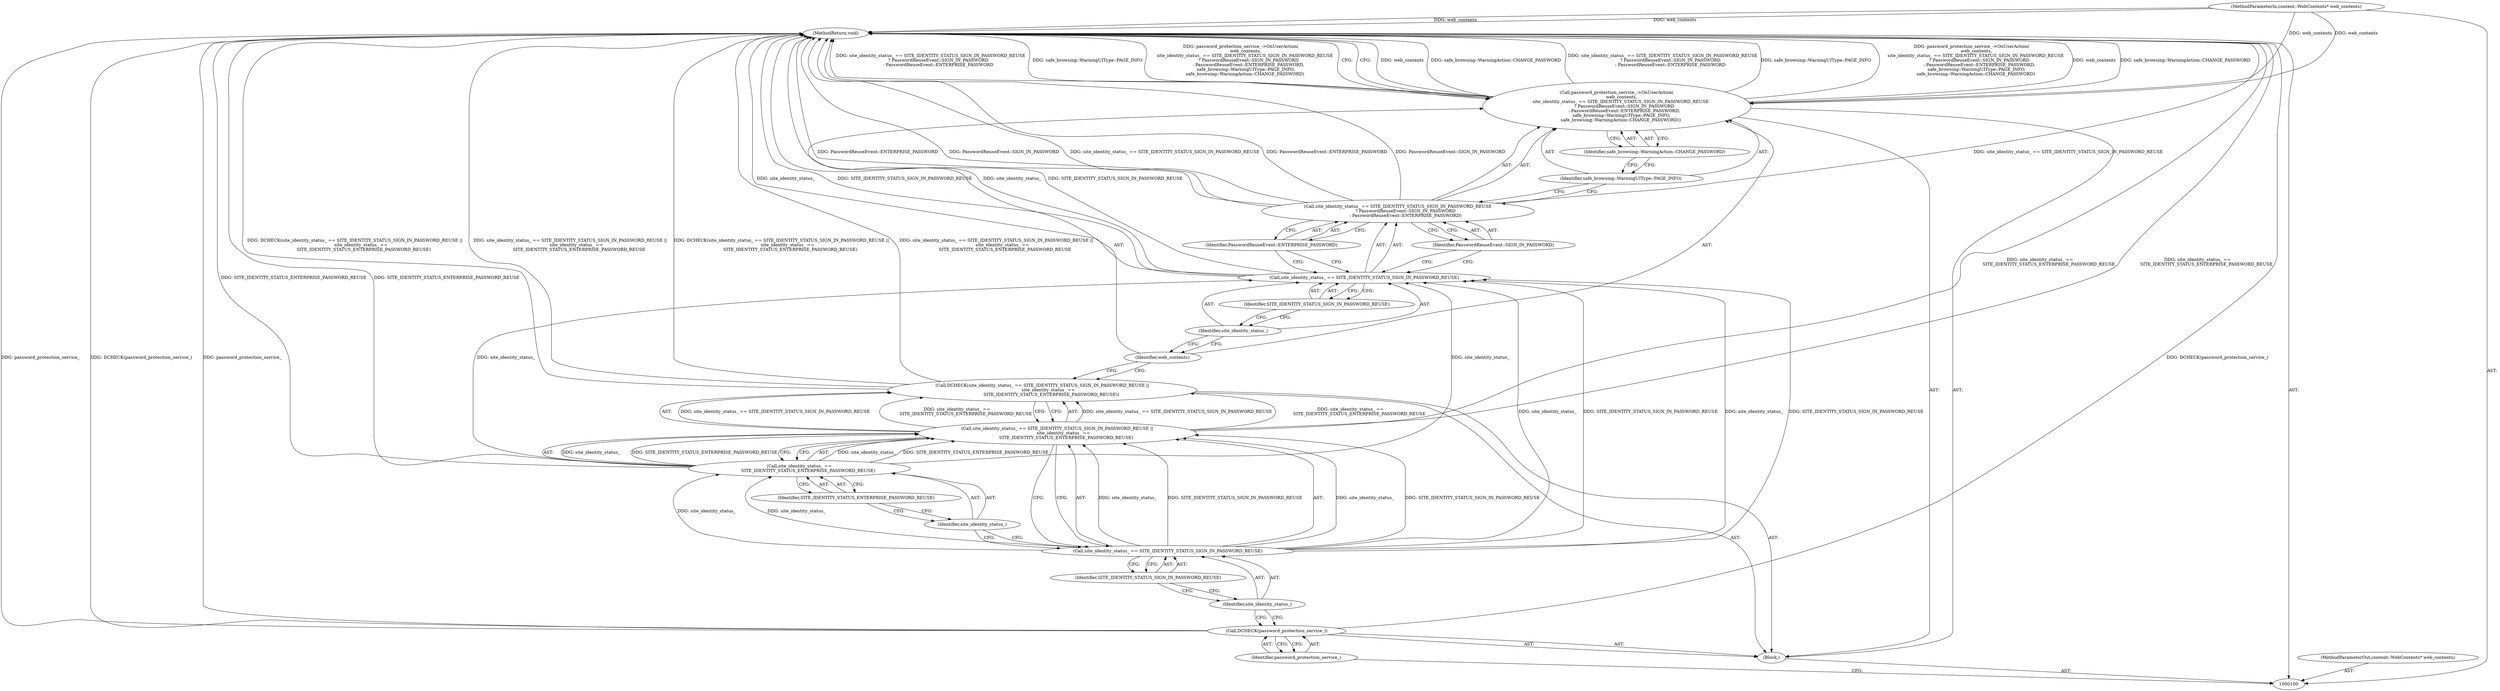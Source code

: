 digraph "0_Chrome_7cde8513c12a6e8ec5d1d1eb1cfd078d9adad3ef_1" {
"1000123" [label="(MethodReturn,void)"];
"1000118" [label="(Identifier,SITE_IDENTITY_STATUS_SIGN_IN_PASSWORD_REUSE)"];
"1000115" [label="(Call,site_identity_status_ == SITE_IDENTITY_STATUS_SIGN_IN_PASSWORD_REUSE\n           ? PasswordReuseEvent::SIGN_IN_PASSWORD\n           : PasswordReuseEvent::ENTERPRISE_PASSWORD)"];
"1000116" [label="(Call,site_identity_status_ == SITE_IDENTITY_STATUS_SIGN_IN_PASSWORD_REUSE)"];
"1000117" [label="(Identifier,site_identity_status_)"];
"1000119" [label="(Identifier,PasswordReuseEvent::SIGN_IN_PASSWORD)"];
"1000120" [label="(Identifier,PasswordReuseEvent::ENTERPRISE_PASSWORD)"];
"1000121" [label="(Identifier,safe_browsing::WarningUIType::PAGE_INFO)"];
"1000122" [label="(Identifier,safe_browsing::WarningAction::CHANGE_PASSWORD)"];
"1000102" [label="(Block,)"];
"1000101" [label="(MethodParameterIn,content::WebContents* web_contents)"];
"1000155" [label="(MethodParameterOut,content::WebContents* web_contents)"];
"1000104" [label="(Identifier,password_protection_service_)"];
"1000103" [label="(Call,DCHECK(password_protection_service_))"];
"1000105" [label="(Call,DCHECK(site_identity_status_ == SITE_IDENTITY_STATUS_SIGN_IN_PASSWORD_REUSE ||\n         site_identity_status_ ==\n             SITE_IDENTITY_STATUS_ENTERPRISE_PASSWORD_REUSE))"];
"1000109" [label="(Identifier,SITE_IDENTITY_STATUS_SIGN_IN_PASSWORD_REUSE)"];
"1000106" [label="(Call,site_identity_status_ == SITE_IDENTITY_STATUS_SIGN_IN_PASSWORD_REUSE ||\n         site_identity_status_ ==\n             SITE_IDENTITY_STATUS_ENTERPRISE_PASSWORD_REUSE)"];
"1000107" [label="(Call,site_identity_status_ == SITE_IDENTITY_STATUS_SIGN_IN_PASSWORD_REUSE)"];
"1000108" [label="(Identifier,site_identity_status_)"];
"1000110" [label="(Call,site_identity_status_ ==\n             SITE_IDENTITY_STATUS_ENTERPRISE_PASSWORD_REUSE)"];
"1000111" [label="(Identifier,site_identity_status_)"];
"1000112" [label="(Identifier,SITE_IDENTITY_STATUS_ENTERPRISE_PASSWORD_REUSE)"];
"1000113" [label="(Call,password_protection_service_->OnUserAction(\n       web_contents,\n      site_identity_status_ == SITE_IDENTITY_STATUS_SIGN_IN_PASSWORD_REUSE\n           ? PasswordReuseEvent::SIGN_IN_PASSWORD\n           : PasswordReuseEvent::ENTERPRISE_PASSWORD,\n       safe_browsing::WarningUIType::PAGE_INFO,\n      safe_browsing::WarningAction::CHANGE_PASSWORD))"];
"1000114" [label="(Identifier,web_contents)"];
"1000123" -> "1000100"  [label="AST: "];
"1000123" -> "1000113"  [label="CFG: "];
"1000116" -> "1000123"  [label="DDG: site_identity_status_"];
"1000116" -> "1000123"  [label="DDG: SITE_IDENTITY_STATUS_SIGN_IN_PASSWORD_REUSE"];
"1000103" -> "1000123"  [label="DDG: password_protection_service_"];
"1000103" -> "1000123"  [label="DDG: DCHECK(password_protection_service_)"];
"1000105" -> "1000123"  [label="DDG: DCHECK(site_identity_status_ == SITE_IDENTITY_STATUS_SIGN_IN_PASSWORD_REUSE ||\n         site_identity_status_ ==\n             SITE_IDENTITY_STATUS_ENTERPRISE_PASSWORD_REUSE)"];
"1000105" -> "1000123"  [label="DDG: site_identity_status_ == SITE_IDENTITY_STATUS_SIGN_IN_PASSWORD_REUSE ||\n         site_identity_status_ ==\n             SITE_IDENTITY_STATUS_ENTERPRISE_PASSWORD_REUSE"];
"1000113" -> "1000123"  [label="DDG: web_contents"];
"1000113" -> "1000123"  [label="DDG: safe_browsing::WarningAction::CHANGE_PASSWORD"];
"1000113" -> "1000123"  [label="DDG: site_identity_status_ == SITE_IDENTITY_STATUS_SIGN_IN_PASSWORD_REUSE\n           ? PasswordReuseEvent::SIGN_IN_PASSWORD\n           : PasswordReuseEvent::ENTERPRISE_PASSWORD"];
"1000113" -> "1000123"  [label="DDG: safe_browsing::WarningUIType::PAGE_INFO"];
"1000113" -> "1000123"  [label="DDG: password_protection_service_->OnUserAction(\n       web_contents,\n      site_identity_status_ == SITE_IDENTITY_STATUS_SIGN_IN_PASSWORD_REUSE\n           ? PasswordReuseEvent::SIGN_IN_PASSWORD\n           : PasswordReuseEvent::ENTERPRISE_PASSWORD,\n       safe_browsing::WarningUIType::PAGE_INFO,\n      safe_browsing::WarningAction::CHANGE_PASSWORD)"];
"1000110" -> "1000123"  [label="DDG: SITE_IDENTITY_STATUS_ENTERPRISE_PASSWORD_REUSE"];
"1000115" -> "1000123"  [label="DDG: PasswordReuseEvent::SIGN_IN_PASSWORD"];
"1000115" -> "1000123"  [label="DDG: site_identity_status_ == SITE_IDENTITY_STATUS_SIGN_IN_PASSWORD_REUSE"];
"1000115" -> "1000123"  [label="DDG: PasswordReuseEvent::ENTERPRISE_PASSWORD"];
"1000101" -> "1000123"  [label="DDG: web_contents"];
"1000106" -> "1000123"  [label="DDG: site_identity_status_ ==\n             SITE_IDENTITY_STATUS_ENTERPRISE_PASSWORD_REUSE"];
"1000118" -> "1000116"  [label="AST: "];
"1000118" -> "1000117"  [label="CFG: "];
"1000116" -> "1000118"  [label="CFG: "];
"1000115" -> "1000113"  [label="AST: "];
"1000115" -> "1000119"  [label="CFG: "];
"1000115" -> "1000120"  [label="CFG: "];
"1000116" -> "1000115"  [label="AST: "];
"1000119" -> "1000115"  [label="AST: "];
"1000120" -> "1000115"  [label="AST: "];
"1000121" -> "1000115"  [label="CFG: "];
"1000115" -> "1000123"  [label="DDG: PasswordReuseEvent::SIGN_IN_PASSWORD"];
"1000115" -> "1000123"  [label="DDG: site_identity_status_ == SITE_IDENTITY_STATUS_SIGN_IN_PASSWORD_REUSE"];
"1000115" -> "1000123"  [label="DDG: PasswordReuseEvent::ENTERPRISE_PASSWORD"];
"1000116" -> "1000115"  [label="AST: "];
"1000116" -> "1000118"  [label="CFG: "];
"1000117" -> "1000116"  [label="AST: "];
"1000118" -> "1000116"  [label="AST: "];
"1000119" -> "1000116"  [label="CFG: "];
"1000120" -> "1000116"  [label="CFG: "];
"1000116" -> "1000123"  [label="DDG: site_identity_status_"];
"1000116" -> "1000123"  [label="DDG: SITE_IDENTITY_STATUS_SIGN_IN_PASSWORD_REUSE"];
"1000107" -> "1000116"  [label="DDG: site_identity_status_"];
"1000107" -> "1000116"  [label="DDG: SITE_IDENTITY_STATUS_SIGN_IN_PASSWORD_REUSE"];
"1000110" -> "1000116"  [label="DDG: site_identity_status_"];
"1000117" -> "1000116"  [label="AST: "];
"1000117" -> "1000114"  [label="CFG: "];
"1000118" -> "1000117"  [label="CFG: "];
"1000119" -> "1000115"  [label="AST: "];
"1000119" -> "1000116"  [label="CFG: "];
"1000115" -> "1000119"  [label="CFG: "];
"1000120" -> "1000115"  [label="AST: "];
"1000120" -> "1000116"  [label="CFG: "];
"1000115" -> "1000120"  [label="CFG: "];
"1000121" -> "1000113"  [label="AST: "];
"1000121" -> "1000115"  [label="CFG: "];
"1000122" -> "1000121"  [label="CFG: "];
"1000122" -> "1000113"  [label="AST: "];
"1000122" -> "1000121"  [label="CFG: "];
"1000113" -> "1000122"  [label="CFG: "];
"1000102" -> "1000100"  [label="AST: "];
"1000103" -> "1000102"  [label="AST: "];
"1000105" -> "1000102"  [label="AST: "];
"1000113" -> "1000102"  [label="AST: "];
"1000101" -> "1000100"  [label="AST: "];
"1000101" -> "1000123"  [label="DDG: web_contents"];
"1000101" -> "1000113"  [label="DDG: web_contents"];
"1000155" -> "1000100"  [label="AST: "];
"1000104" -> "1000103"  [label="AST: "];
"1000104" -> "1000100"  [label="CFG: "];
"1000103" -> "1000104"  [label="CFG: "];
"1000103" -> "1000102"  [label="AST: "];
"1000103" -> "1000104"  [label="CFG: "];
"1000104" -> "1000103"  [label="AST: "];
"1000108" -> "1000103"  [label="CFG: "];
"1000103" -> "1000123"  [label="DDG: password_protection_service_"];
"1000103" -> "1000123"  [label="DDG: DCHECK(password_protection_service_)"];
"1000105" -> "1000102"  [label="AST: "];
"1000105" -> "1000106"  [label="CFG: "];
"1000106" -> "1000105"  [label="AST: "];
"1000114" -> "1000105"  [label="CFG: "];
"1000105" -> "1000123"  [label="DDG: DCHECK(site_identity_status_ == SITE_IDENTITY_STATUS_SIGN_IN_PASSWORD_REUSE ||\n         site_identity_status_ ==\n             SITE_IDENTITY_STATUS_ENTERPRISE_PASSWORD_REUSE)"];
"1000105" -> "1000123"  [label="DDG: site_identity_status_ == SITE_IDENTITY_STATUS_SIGN_IN_PASSWORD_REUSE ||\n         site_identity_status_ ==\n             SITE_IDENTITY_STATUS_ENTERPRISE_PASSWORD_REUSE"];
"1000106" -> "1000105"  [label="DDG: site_identity_status_ == SITE_IDENTITY_STATUS_SIGN_IN_PASSWORD_REUSE"];
"1000106" -> "1000105"  [label="DDG: site_identity_status_ ==\n             SITE_IDENTITY_STATUS_ENTERPRISE_PASSWORD_REUSE"];
"1000109" -> "1000107"  [label="AST: "];
"1000109" -> "1000108"  [label="CFG: "];
"1000107" -> "1000109"  [label="CFG: "];
"1000106" -> "1000105"  [label="AST: "];
"1000106" -> "1000107"  [label="CFG: "];
"1000106" -> "1000110"  [label="CFG: "];
"1000107" -> "1000106"  [label="AST: "];
"1000110" -> "1000106"  [label="AST: "];
"1000105" -> "1000106"  [label="CFG: "];
"1000106" -> "1000123"  [label="DDG: site_identity_status_ ==\n             SITE_IDENTITY_STATUS_ENTERPRISE_PASSWORD_REUSE"];
"1000106" -> "1000105"  [label="DDG: site_identity_status_ == SITE_IDENTITY_STATUS_SIGN_IN_PASSWORD_REUSE"];
"1000106" -> "1000105"  [label="DDG: site_identity_status_ ==\n             SITE_IDENTITY_STATUS_ENTERPRISE_PASSWORD_REUSE"];
"1000107" -> "1000106"  [label="DDG: site_identity_status_"];
"1000107" -> "1000106"  [label="DDG: SITE_IDENTITY_STATUS_SIGN_IN_PASSWORD_REUSE"];
"1000110" -> "1000106"  [label="DDG: site_identity_status_"];
"1000110" -> "1000106"  [label="DDG: SITE_IDENTITY_STATUS_ENTERPRISE_PASSWORD_REUSE"];
"1000107" -> "1000106"  [label="AST: "];
"1000107" -> "1000109"  [label="CFG: "];
"1000108" -> "1000107"  [label="AST: "];
"1000109" -> "1000107"  [label="AST: "];
"1000111" -> "1000107"  [label="CFG: "];
"1000106" -> "1000107"  [label="CFG: "];
"1000107" -> "1000106"  [label="DDG: site_identity_status_"];
"1000107" -> "1000106"  [label="DDG: SITE_IDENTITY_STATUS_SIGN_IN_PASSWORD_REUSE"];
"1000107" -> "1000110"  [label="DDG: site_identity_status_"];
"1000107" -> "1000116"  [label="DDG: site_identity_status_"];
"1000107" -> "1000116"  [label="DDG: SITE_IDENTITY_STATUS_SIGN_IN_PASSWORD_REUSE"];
"1000108" -> "1000107"  [label="AST: "];
"1000108" -> "1000103"  [label="CFG: "];
"1000109" -> "1000108"  [label="CFG: "];
"1000110" -> "1000106"  [label="AST: "];
"1000110" -> "1000112"  [label="CFG: "];
"1000111" -> "1000110"  [label="AST: "];
"1000112" -> "1000110"  [label="AST: "];
"1000106" -> "1000110"  [label="CFG: "];
"1000110" -> "1000123"  [label="DDG: SITE_IDENTITY_STATUS_ENTERPRISE_PASSWORD_REUSE"];
"1000110" -> "1000106"  [label="DDG: site_identity_status_"];
"1000110" -> "1000106"  [label="DDG: SITE_IDENTITY_STATUS_ENTERPRISE_PASSWORD_REUSE"];
"1000107" -> "1000110"  [label="DDG: site_identity_status_"];
"1000110" -> "1000116"  [label="DDG: site_identity_status_"];
"1000111" -> "1000110"  [label="AST: "];
"1000111" -> "1000107"  [label="CFG: "];
"1000112" -> "1000111"  [label="CFG: "];
"1000112" -> "1000110"  [label="AST: "];
"1000112" -> "1000111"  [label="CFG: "];
"1000110" -> "1000112"  [label="CFG: "];
"1000113" -> "1000102"  [label="AST: "];
"1000113" -> "1000122"  [label="CFG: "];
"1000114" -> "1000113"  [label="AST: "];
"1000115" -> "1000113"  [label="AST: "];
"1000121" -> "1000113"  [label="AST: "];
"1000122" -> "1000113"  [label="AST: "];
"1000123" -> "1000113"  [label="CFG: "];
"1000113" -> "1000123"  [label="DDG: web_contents"];
"1000113" -> "1000123"  [label="DDG: safe_browsing::WarningAction::CHANGE_PASSWORD"];
"1000113" -> "1000123"  [label="DDG: site_identity_status_ == SITE_IDENTITY_STATUS_SIGN_IN_PASSWORD_REUSE\n           ? PasswordReuseEvent::SIGN_IN_PASSWORD\n           : PasswordReuseEvent::ENTERPRISE_PASSWORD"];
"1000113" -> "1000123"  [label="DDG: safe_browsing::WarningUIType::PAGE_INFO"];
"1000113" -> "1000123"  [label="DDG: password_protection_service_->OnUserAction(\n       web_contents,\n      site_identity_status_ == SITE_IDENTITY_STATUS_SIGN_IN_PASSWORD_REUSE\n           ? PasswordReuseEvent::SIGN_IN_PASSWORD\n           : PasswordReuseEvent::ENTERPRISE_PASSWORD,\n       safe_browsing::WarningUIType::PAGE_INFO,\n      safe_browsing::WarningAction::CHANGE_PASSWORD)"];
"1000101" -> "1000113"  [label="DDG: web_contents"];
"1000114" -> "1000113"  [label="AST: "];
"1000114" -> "1000105"  [label="CFG: "];
"1000117" -> "1000114"  [label="CFG: "];
}
